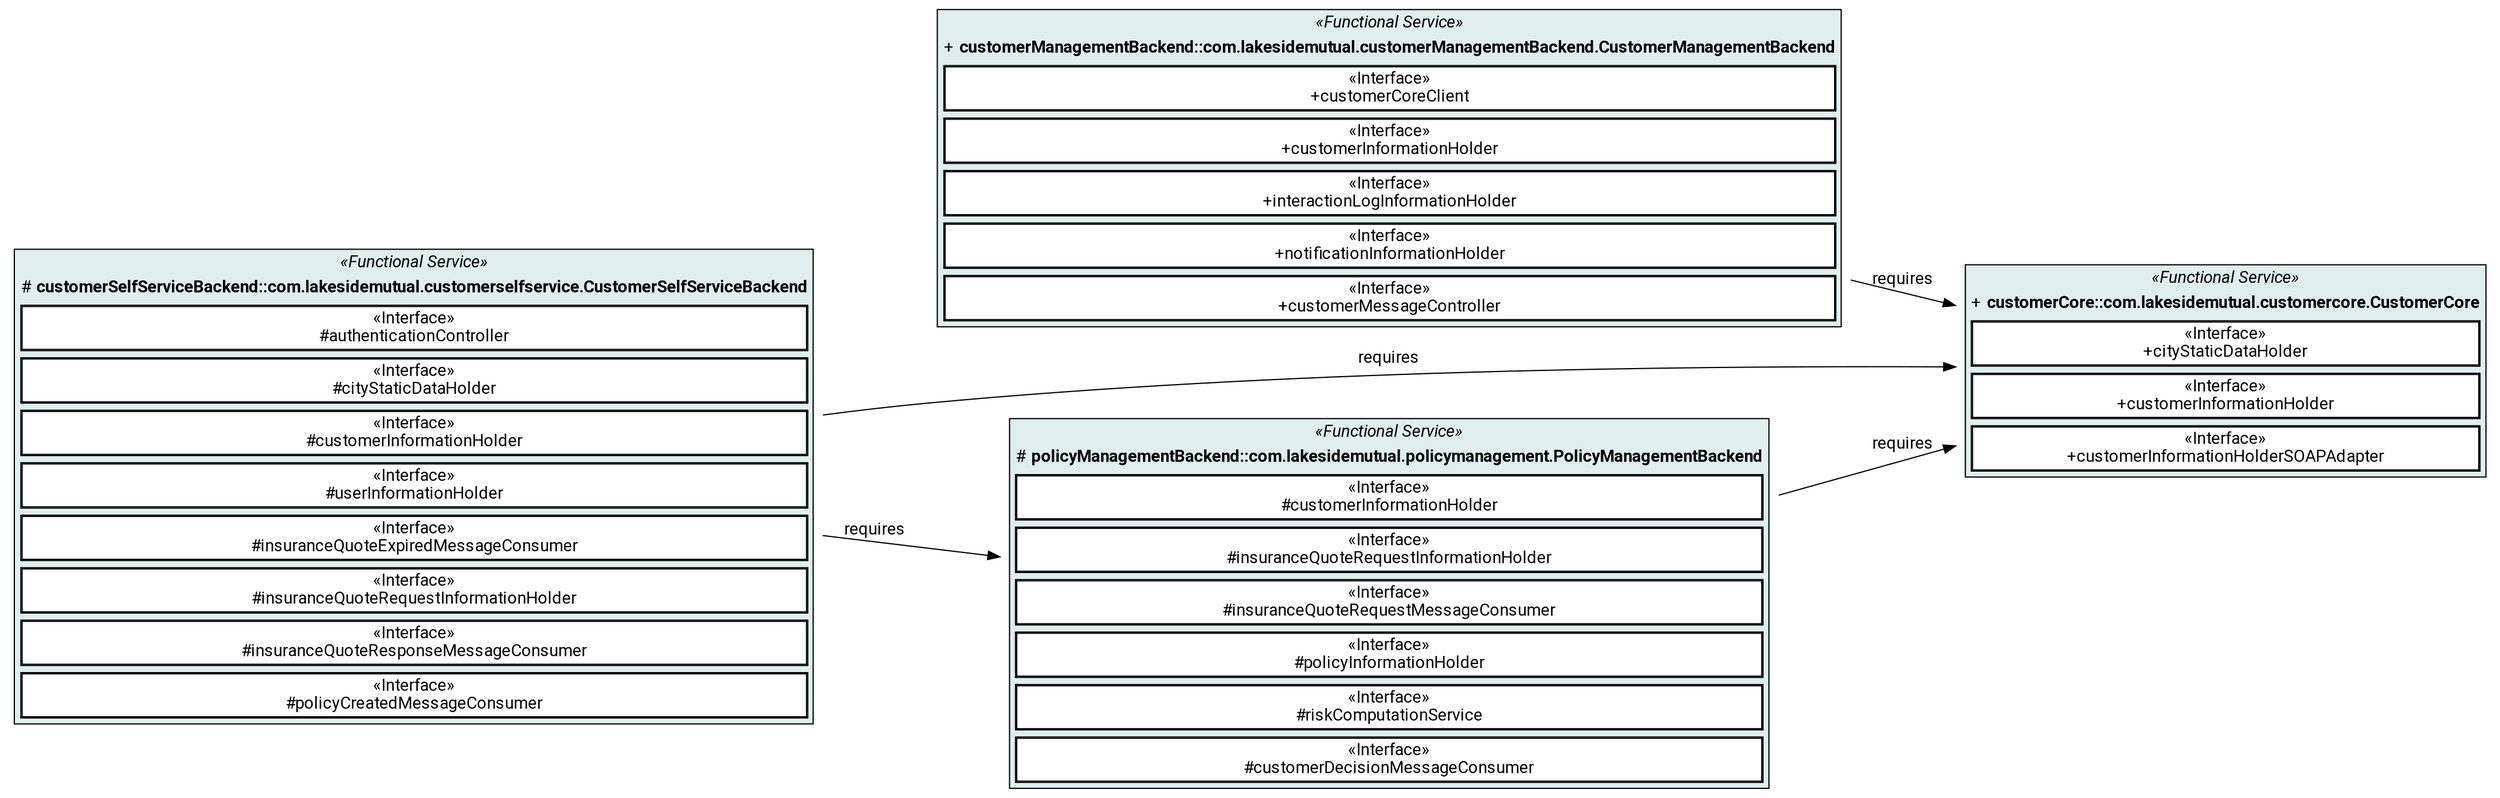 strict digraph G {
  rankdir=LR;
  "customerCore::com.lakesidemutual.customercore.CustomerCore" [ label=<<table bgcolor='azure2' border='1' cellborder='0'><tr><td><i>&laquo;Functional Service&raquo;</i></td></tr><tr><td>+ <b>customerCore::com.lakesidemutual.customercore.CustomerCore</b></td></tr><tr><td><table bgcolor='white' cellspacing='0'><tr><td>&laquo;Interface&raquo;<br/>+cityStaticDataHolder</td></tr></table></td></tr><tr><td><table bgcolor='white' cellspacing='0'><tr><td>&laquo;Interface&raquo;<br/>+customerInformationHolder</td></tr></table></td></tr><tr><td><table bgcolor='white' cellspacing='0'><tr><td>&laquo;Interface&raquo;<br/>+customerInformationHolderSOAPAdapter</td></tr></table></td></tr></table>> type="FUNCTIONAL" shape="plaintext" color="black" fontname="Roboto" ];
  "customerManagementBackend::com.lakesidemutual.customerManagementBackend.CustomerManagementBackend" [ label=<<table bgcolor='azure2' border='1' cellborder='0'><tr><td><i>&laquo;Functional Service&raquo;</i></td></tr><tr><td>+ <b>customerManagementBackend::com.lakesidemutual.customerManagementBackend.CustomerManagementBackend</b></td></tr><tr><td><table bgcolor='white' cellspacing='0'><tr><td>&laquo;Interface&raquo;<br/>+customerCoreClient</td></tr></table></td></tr><tr><td><table bgcolor='white' cellspacing='0'><tr><td>&laquo;Interface&raquo;<br/>+customerInformationHolder</td></tr></table></td></tr><tr><td><table bgcolor='white' cellspacing='0'><tr><td>&laquo;Interface&raquo;<br/>+interactionLogInformationHolder</td></tr></table></td></tr><tr><td><table bgcolor='white' cellspacing='0'><tr><td>&laquo;Interface&raquo;<br/>+notificationInformationHolder</td></tr></table></td></tr><tr><td><table bgcolor='white' cellspacing='0'><tr><td>&laquo;Interface&raquo;<br/>+customerMessageController</td></tr></table></td></tr></table>> type="FUNCTIONAL" shape="plaintext" color="black" fontname="Roboto" ];
  "customerSelfServiceBackend::com.lakesidemutual.customerselfservice.CustomerSelfServiceBackend" [ label=<<table bgcolor='azure2' border='1' cellborder='0'><tr><td><i>&laquo;Functional Service&raquo;</i></td></tr><tr><td># <b>customerSelfServiceBackend::com.lakesidemutual.customerselfservice.CustomerSelfServiceBackend</b></td></tr><tr><td><table bgcolor='white' cellspacing='0'><tr><td>&laquo;Interface&raquo;<br/>#authenticationController</td></tr></table></td></tr><tr><td><table bgcolor='white' cellspacing='0'><tr><td>&laquo;Interface&raquo;<br/>#cityStaticDataHolder</td></tr></table></td></tr><tr><td><table bgcolor='white' cellspacing='0'><tr><td>&laquo;Interface&raquo;<br/>#customerInformationHolder</td></tr></table></td></tr><tr><td><table bgcolor='white' cellspacing='0'><tr><td>&laquo;Interface&raquo;<br/>#userInformationHolder</td></tr></table></td></tr><tr><td><table bgcolor='white' cellspacing='0'><tr><td>&laquo;Interface&raquo;<br/>#insuranceQuoteExpiredMessageConsumer</td></tr></table></td></tr><tr><td><table bgcolor='white' cellspacing='0'><tr><td>&laquo;Interface&raquo;<br/>#insuranceQuoteRequestInformationHolder</td></tr></table></td></tr><tr><td><table bgcolor='white' cellspacing='0'><tr><td>&laquo;Interface&raquo;<br/>#insuranceQuoteResponseMessageConsumer</td></tr></table></td></tr><tr><td><table bgcolor='white' cellspacing='0'><tr><td>&laquo;Interface&raquo;<br/>#policyCreatedMessageConsumer</td></tr></table></td></tr></table>> type="FUNCTIONAL" shape="plaintext" color="black" fontname="Roboto" ];
  "policyManagementBackend::com.lakesidemutual.policymanagement.PolicyManagementBackend" [ label=<<table bgcolor='azure2' border='1' cellborder='0'><tr><td><i>&laquo;Functional Service&raquo;</i></td></tr><tr><td># <b>policyManagementBackend::com.lakesidemutual.policymanagement.PolicyManagementBackend</b></td></tr><tr><td><table bgcolor='white' cellspacing='0'><tr><td>&laquo;Interface&raquo;<br/>#customerInformationHolder</td></tr></table></td></tr><tr><td><table bgcolor='white' cellspacing='0'><tr><td>&laquo;Interface&raquo;<br/>#insuranceQuoteRequestInformationHolder</td></tr></table></td></tr><tr><td><table bgcolor='white' cellspacing='0'><tr><td>&laquo;Interface&raquo;<br/>#insuranceQuoteRequestMessageConsumer</td></tr></table></td></tr><tr><td><table bgcolor='white' cellspacing='0'><tr><td>&laquo;Interface&raquo;<br/>#policyInformationHolder</td></tr></table></td></tr><tr><td><table bgcolor='white' cellspacing='0'><tr><td>&laquo;Interface&raquo;<br/>#riskComputationService</td></tr></table></td></tr><tr><td><table bgcolor='white' cellspacing='0'><tr><td>&laquo;Interface&raquo;<br/>#customerDecisionMessageConsumer</td></tr></table></td></tr></table>> type="FUNCTIONAL" shape="plaintext" color="black" fontname="Roboto" ];
  "customerManagementBackend::com.lakesidemutual.customerManagementBackend.CustomerManagementBackend" -> "customerCore::com.lakesidemutual.customercore.CustomerCore" [ label="requires" fontname="Roboto" ];
  "customerSelfServiceBackend::com.lakesidemutual.customerselfservice.CustomerSelfServiceBackend" -> "customerCore::com.lakesidemutual.customercore.CustomerCore" [ label="requires" fontname="Roboto" ];
  "customerSelfServiceBackend::com.lakesidemutual.customerselfservice.CustomerSelfServiceBackend" -> "policyManagementBackend::com.lakesidemutual.policymanagement.PolicyManagementBackend" [ label="requires" fontname="Roboto" ];
  "policyManagementBackend::com.lakesidemutual.policymanagement.PolicyManagementBackend" -> "customerCore::com.lakesidemutual.customercore.CustomerCore" [ label="requires" fontname="Roboto" ];
}
